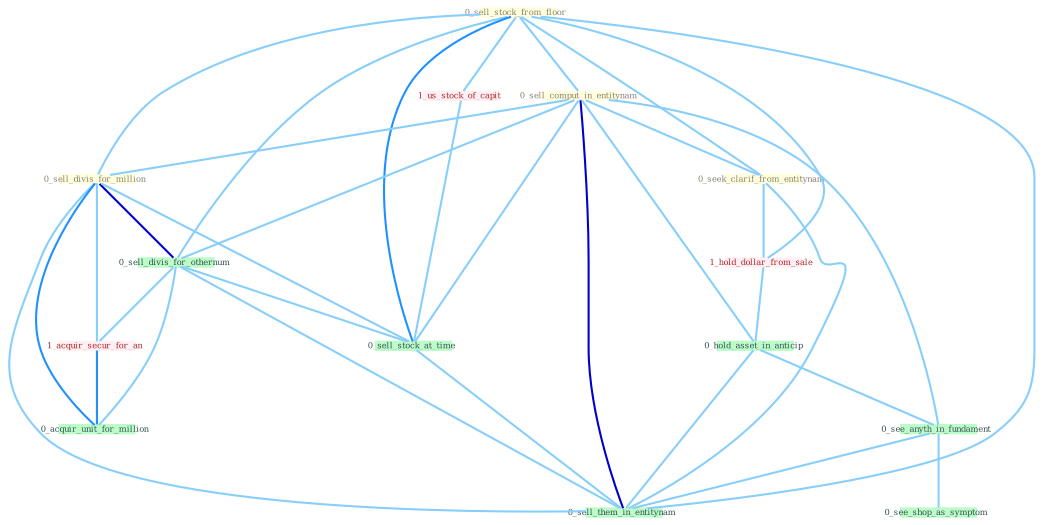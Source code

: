 Graph G{ 
    node
    [shape=polygon,style=filled,width=.5,height=.06,color="#BDFCC9",fixedsize=true,fontsize=4,
    fontcolor="#2f4f4f"];
    {node
    [color="#ffffe0", fontcolor="#8b7d6b"] "0_sell_stock_from_floor " "0_sell_comput_in_entitynam " "0_sell_divis_for_million " "0_seek_clarif_from_entitynam "}
{node [color="#fff0f5", fontcolor="#b22222"] "1_acquir_secur_for_an " "1_us_stock_of_capit " "1_hold_dollar_from_sale "}
edge [color="#B0E2FF"];

	"0_sell_stock_from_floor " -- "0_sell_comput_in_entitynam " [w="1", color="#87cefa" ];
	"0_sell_stock_from_floor " -- "0_sell_divis_for_million " [w="1", color="#87cefa" ];
	"0_sell_stock_from_floor " -- "0_seek_clarif_from_entitynam " [w="1", color="#87cefa" ];
	"0_sell_stock_from_floor " -- "0_sell_divis_for_othernum " [w="1", color="#87cefa" ];
	"0_sell_stock_from_floor " -- "1_us_stock_of_capit " [w="1", color="#87cefa" ];
	"0_sell_stock_from_floor " -- "1_hold_dollar_from_sale " [w="1", color="#87cefa" ];
	"0_sell_stock_from_floor " -- "0_sell_stock_at_time " [w="2", color="#1e90ff" , len=0.8];
	"0_sell_stock_from_floor " -- "0_sell_them_in_entitynam " [w="1", color="#87cefa" ];
	"0_sell_comput_in_entitynam " -- "0_sell_divis_for_million " [w="1", color="#87cefa" ];
	"0_sell_comput_in_entitynam " -- "0_seek_clarif_from_entitynam " [w="1", color="#87cefa" ];
	"0_sell_comput_in_entitynam " -- "0_sell_divis_for_othernum " [w="1", color="#87cefa" ];
	"0_sell_comput_in_entitynam " -- "0_hold_asset_in_anticip " [w="1", color="#87cefa" ];
	"0_sell_comput_in_entitynam " -- "0_sell_stock_at_time " [w="1", color="#87cefa" ];
	"0_sell_comput_in_entitynam " -- "0_see_anyth_in_fundament " [w="1", color="#87cefa" ];
	"0_sell_comput_in_entitynam " -- "0_sell_them_in_entitynam " [w="3", color="#0000cd" , len=0.6];
	"0_sell_divis_for_million " -- "0_sell_divis_for_othernum " [w="3", color="#0000cd" , len=0.6];
	"0_sell_divis_for_million " -- "1_acquir_secur_for_an " [w="1", color="#87cefa" ];
	"0_sell_divis_for_million " -- "0_sell_stock_at_time " [w="1", color="#87cefa" ];
	"0_sell_divis_for_million " -- "0_acquir_unit_for_million " [w="2", color="#1e90ff" , len=0.8];
	"0_sell_divis_for_million " -- "0_sell_them_in_entitynam " [w="1", color="#87cefa" ];
	"0_seek_clarif_from_entitynam " -- "1_hold_dollar_from_sale " [w="1", color="#87cefa" ];
	"0_seek_clarif_from_entitynam " -- "0_sell_them_in_entitynam " [w="1", color="#87cefa" ];
	"0_sell_divis_for_othernum " -- "1_acquir_secur_for_an " [w="1", color="#87cefa" ];
	"0_sell_divis_for_othernum " -- "0_sell_stock_at_time " [w="1", color="#87cefa" ];
	"0_sell_divis_for_othernum " -- "0_acquir_unit_for_million " [w="1", color="#87cefa" ];
	"0_sell_divis_for_othernum " -- "0_sell_them_in_entitynam " [w="1", color="#87cefa" ];
	"1_acquir_secur_for_an " -- "0_acquir_unit_for_million " [w="2", color="#1e90ff" , len=0.8];
	"1_us_stock_of_capit " -- "0_sell_stock_at_time " [w="1", color="#87cefa" ];
	"1_hold_dollar_from_sale " -- "0_hold_asset_in_anticip " [w="1", color="#87cefa" ];
	"0_hold_asset_in_anticip " -- "0_see_anyth_in_fundament " [w="1", color="#87cefa" ];
	"0_hold_asset_in_anticip " -- "0_sell_them_in_entitynam " [w="1", color="#87cefa" ];
	"0_sell_stock_at_time " -- "0_sell_them_in_entitynam " [w="1", color="#87cefa" ];
	"0_see_anyth_in_fundament " -- "0_see_shop_as_symptom " [w="1", color="#87cefa" ];
	"0_see_anyth_in_fundament " -- "0_sell_them_in_entitynam " [w="1", color="#87cefa" ];
}
